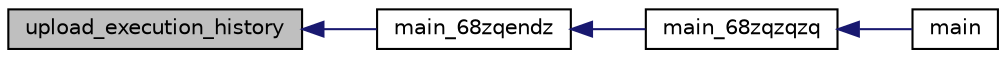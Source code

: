 digraph "upload_execution_history"
{
  edge [fontname="Helvetica",fontsize="10",labelfontname="Helvetica",labelfontsize="10"];
  node [fontname="Helvetica",fontsize="10",shape=record];
  rankdir="LR";
  Node1248 [label="upload_execution_history",height=0.2,width=0.4,color="black", fillcolor="grey75", style="filled", fontcolor="black"];
  Node1248 -> Node1249 [dir="back",color="midnightblue",fontsize="10",style="solid",fontname="Helvetica"];
  Node1249 [label="main_68zqendz",height=0.2,width=0.4,color="black", fillcolor="white", style="filled",URL="$inszt__main_8c.html#aa3adbe0d58202d0747d37f8033c85249"];
  Node1249 -> Node1250 [dir="back",color="midnightblue",fontsize="10",style="solid",fontname="Helvetica"];
  Node1250 [label="main_68zqzqzq",height=0.2,width=0.4,color="black", fillcolor="white", style="filled",URL="$inszt__main_8c.html#a3d9384d3266380d929000a2f20278fea"];
  Node1250 -> Node1251 [dir="back",color="midnightblue",fontsize="10",style="solid",fontname="Helvetica"];
  Node1251 [label="main",height=0.2,width=0.4,color="black", fillcolor="white", style="filled",URL="$inszt__main_8c.html#a840291bc02cba5474a4cb46a9b9566fe"];
}
